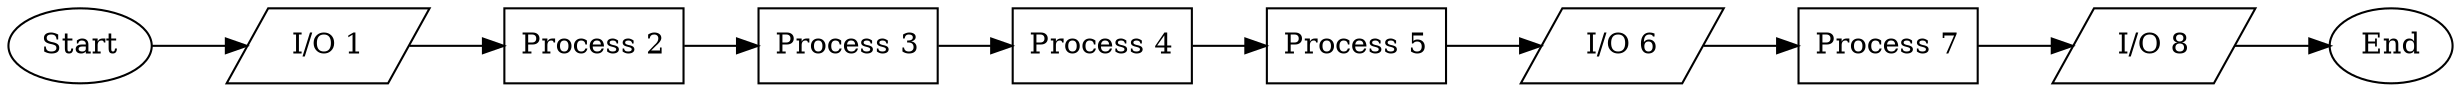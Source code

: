 // Linear Flowchart 53
digraph {
	rankdir=LR
	1 [label=Start shape=oval]
	2 [label="I/O 1" shape=parallelogram]
	1 -> 2
	3 [label="Process 2" shape=box]
	2 -> 3
	4 [label="Process 3" shape=box]
	3 -> 4
	5 [label="Process 4" shape=box]
	4 -> 5
	6 [label="Process 5" shape=box]
	5 -> 6
	7 [label="I/O 6" shape=parallelogram]
	6 -> 7
	8 [label="Process 7" shape=box]
	7 -> 8
	9 [label="I/O 8" shape=parallelogram]
	8 -> 9
	10 [label=End shape=oval]
	9 -> 10
}

